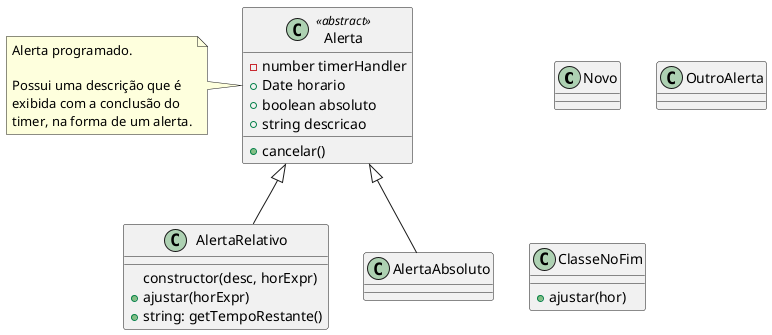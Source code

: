 @startuml "Classes"

top to bottom direction

class Novo{
  'não faz nada
}

class OutroAlerta{
}

class Alerta <<abstract>> {
  - number timerHandler
  + Date horario
  + boolean absoluto
  + string descricao
  + cancelar()
}
note left of Alerta : Alerta programado.\n\nPossui uma descrição que é\nexibida com a conclusão do\ntimer, na forma de um alerta.

class AlertaRelativo {
  constructor(desc, horExpr)
  + ajustar(horExpr)
  + string: getTempoRestante()
}





class ClasseNoFim{
  + ajustar(hor)
}


Alerta <|-- AlertaRelativo
Alerta <|-- AlertaAbsoluto

@enduml
